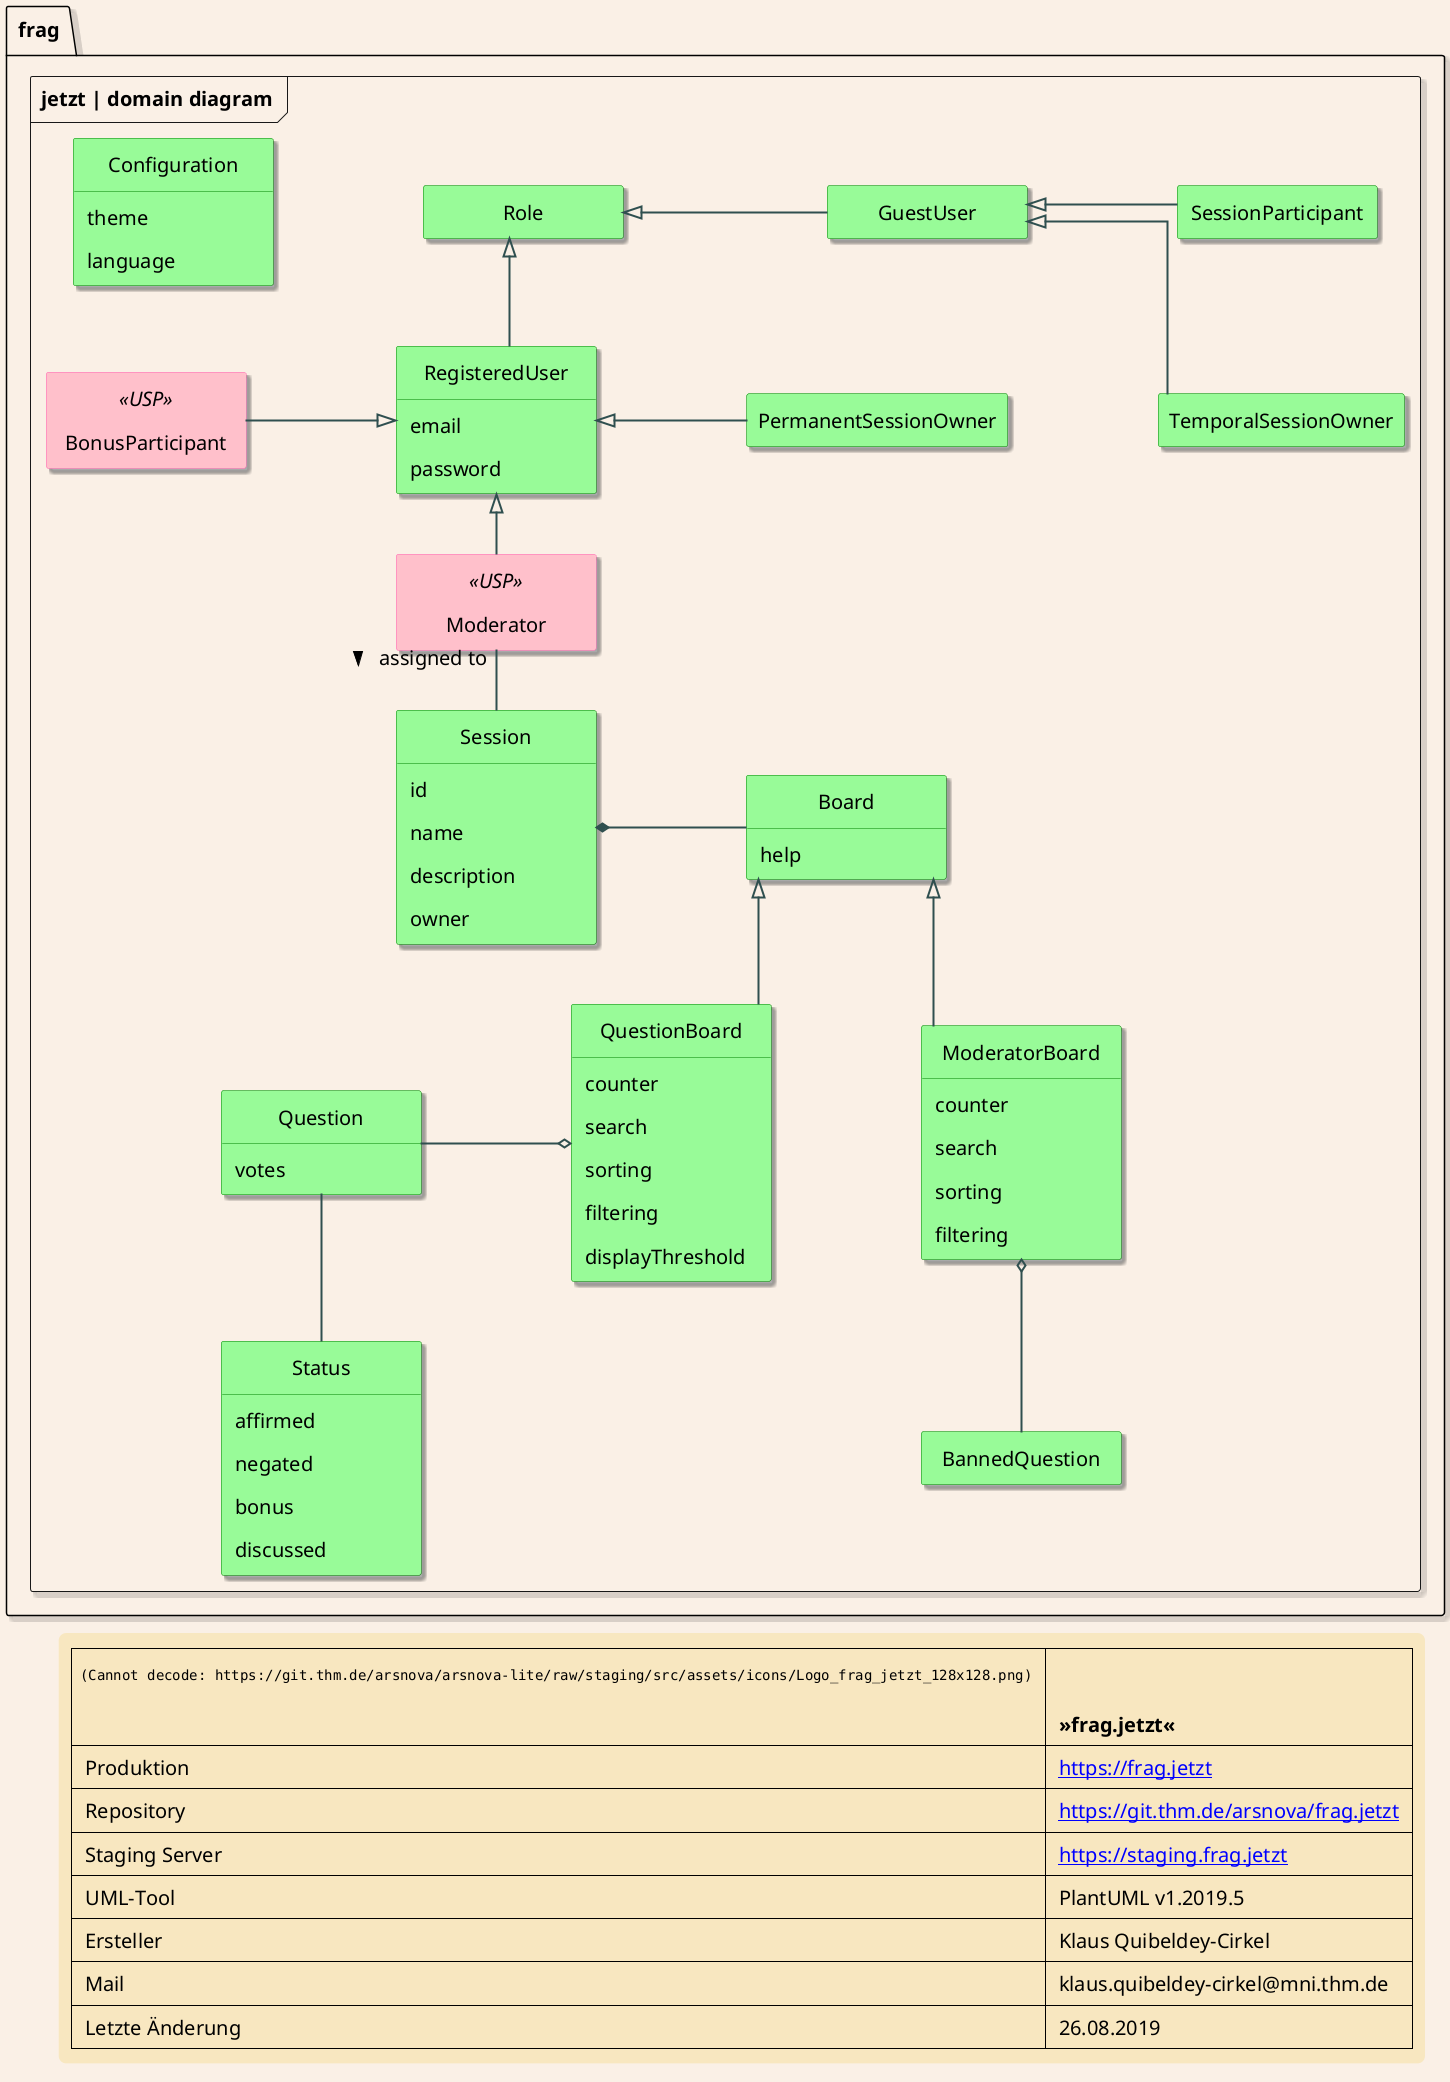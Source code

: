 @startuml

skinparam class {
	BackgroundColor PaleGreen
	BorderColor Green
	ArrowColor black
	FontSize 28
	BackgroundColor<<USP>> Pink
	BorderColor<<USP>> HotPink
}

skinparam backgroundColor Linen
skinparam linetype ortho
skinparam shadowing true
skinparam minClassWidth 200
skinparam LegendBackgroundColor Strategy
skinparam LegendBorderThickness 0
skinparam LegendFontSize 20
skinparam defaultFontSize 20
skinparam Padding 8
skinparam Nodesep 150
skinparam ArrowThickness 2
skinparam ArrowColor DarkSlateGray

hide methods
hide empty members
hide circle

package "frag.jetzt | domain diagram" <<Frame>> {

class Role {
}

class GuestUser {
}

class RegisteredUser {
  email
  password
}

GuestUser -left-|> Role
RegisteredUser -up-|> Role

class SessionParticipant {
}

class TemporalSessionOwner {
}

SessionParticipant -left-|> GuestUser
TemporalSessionOwner -up-|> GuestUser

class Moderator <<USP>> {
}

class BonusParticipant <<USP>> {
}

class PermanentSessionOwner {
}

PermanentSessionOwner -left-|> RegisteredUser
Moderator -up-|> RegisteredUser
Moderator -down- Session :assigned to >
BonusParticipant -right-|> RegisteredUser

class Session {
  id
  name
  description
  owner
  }

class Question {
  votes
}

class Status {
  affirmed
  negated
  bonus
  discussed
}

Status -up- Question

class Board {
  help
}

class QuestionBoard {
  counter
  search
  sorting
  filtering
  displayThreshold
}

class ModeratorBoard {
  counter
  search
  sorting
  filtering
}

Session *-right- Board
QuestionBoard -up-|> Board
ModeratorBoard -up-|> Board
Question -right-o QuestionBoard
ModeratorBoard o-down- BannedQuestion

class Configuration {
  theme
  language
}

}

legend right
  |<img:https://git.thm.de/arsnova/arsnova-lite/raw/staging/src/assets/icons/Logo_frag_jetzt_128x128.png> |= \n\n »frag.jetzt« |
  | Produktion | [[https://frag.jetzt]] |
  | Repository | [[https://git.thm.de/arsnova/frag.jetzt]] |
  | Staging Server | [[https://staging.frag.jetzt]] |
  | UML-Tool| PlantUML v1.2019.5|
  | Ersteller| Klaus Quibeldey-Cirkel|
  | Mail| klaus.quibeldey-cirkel@mni.thm.de |
  | Letzte Änderung| 26.08.2019 |
end legend

@enduml
